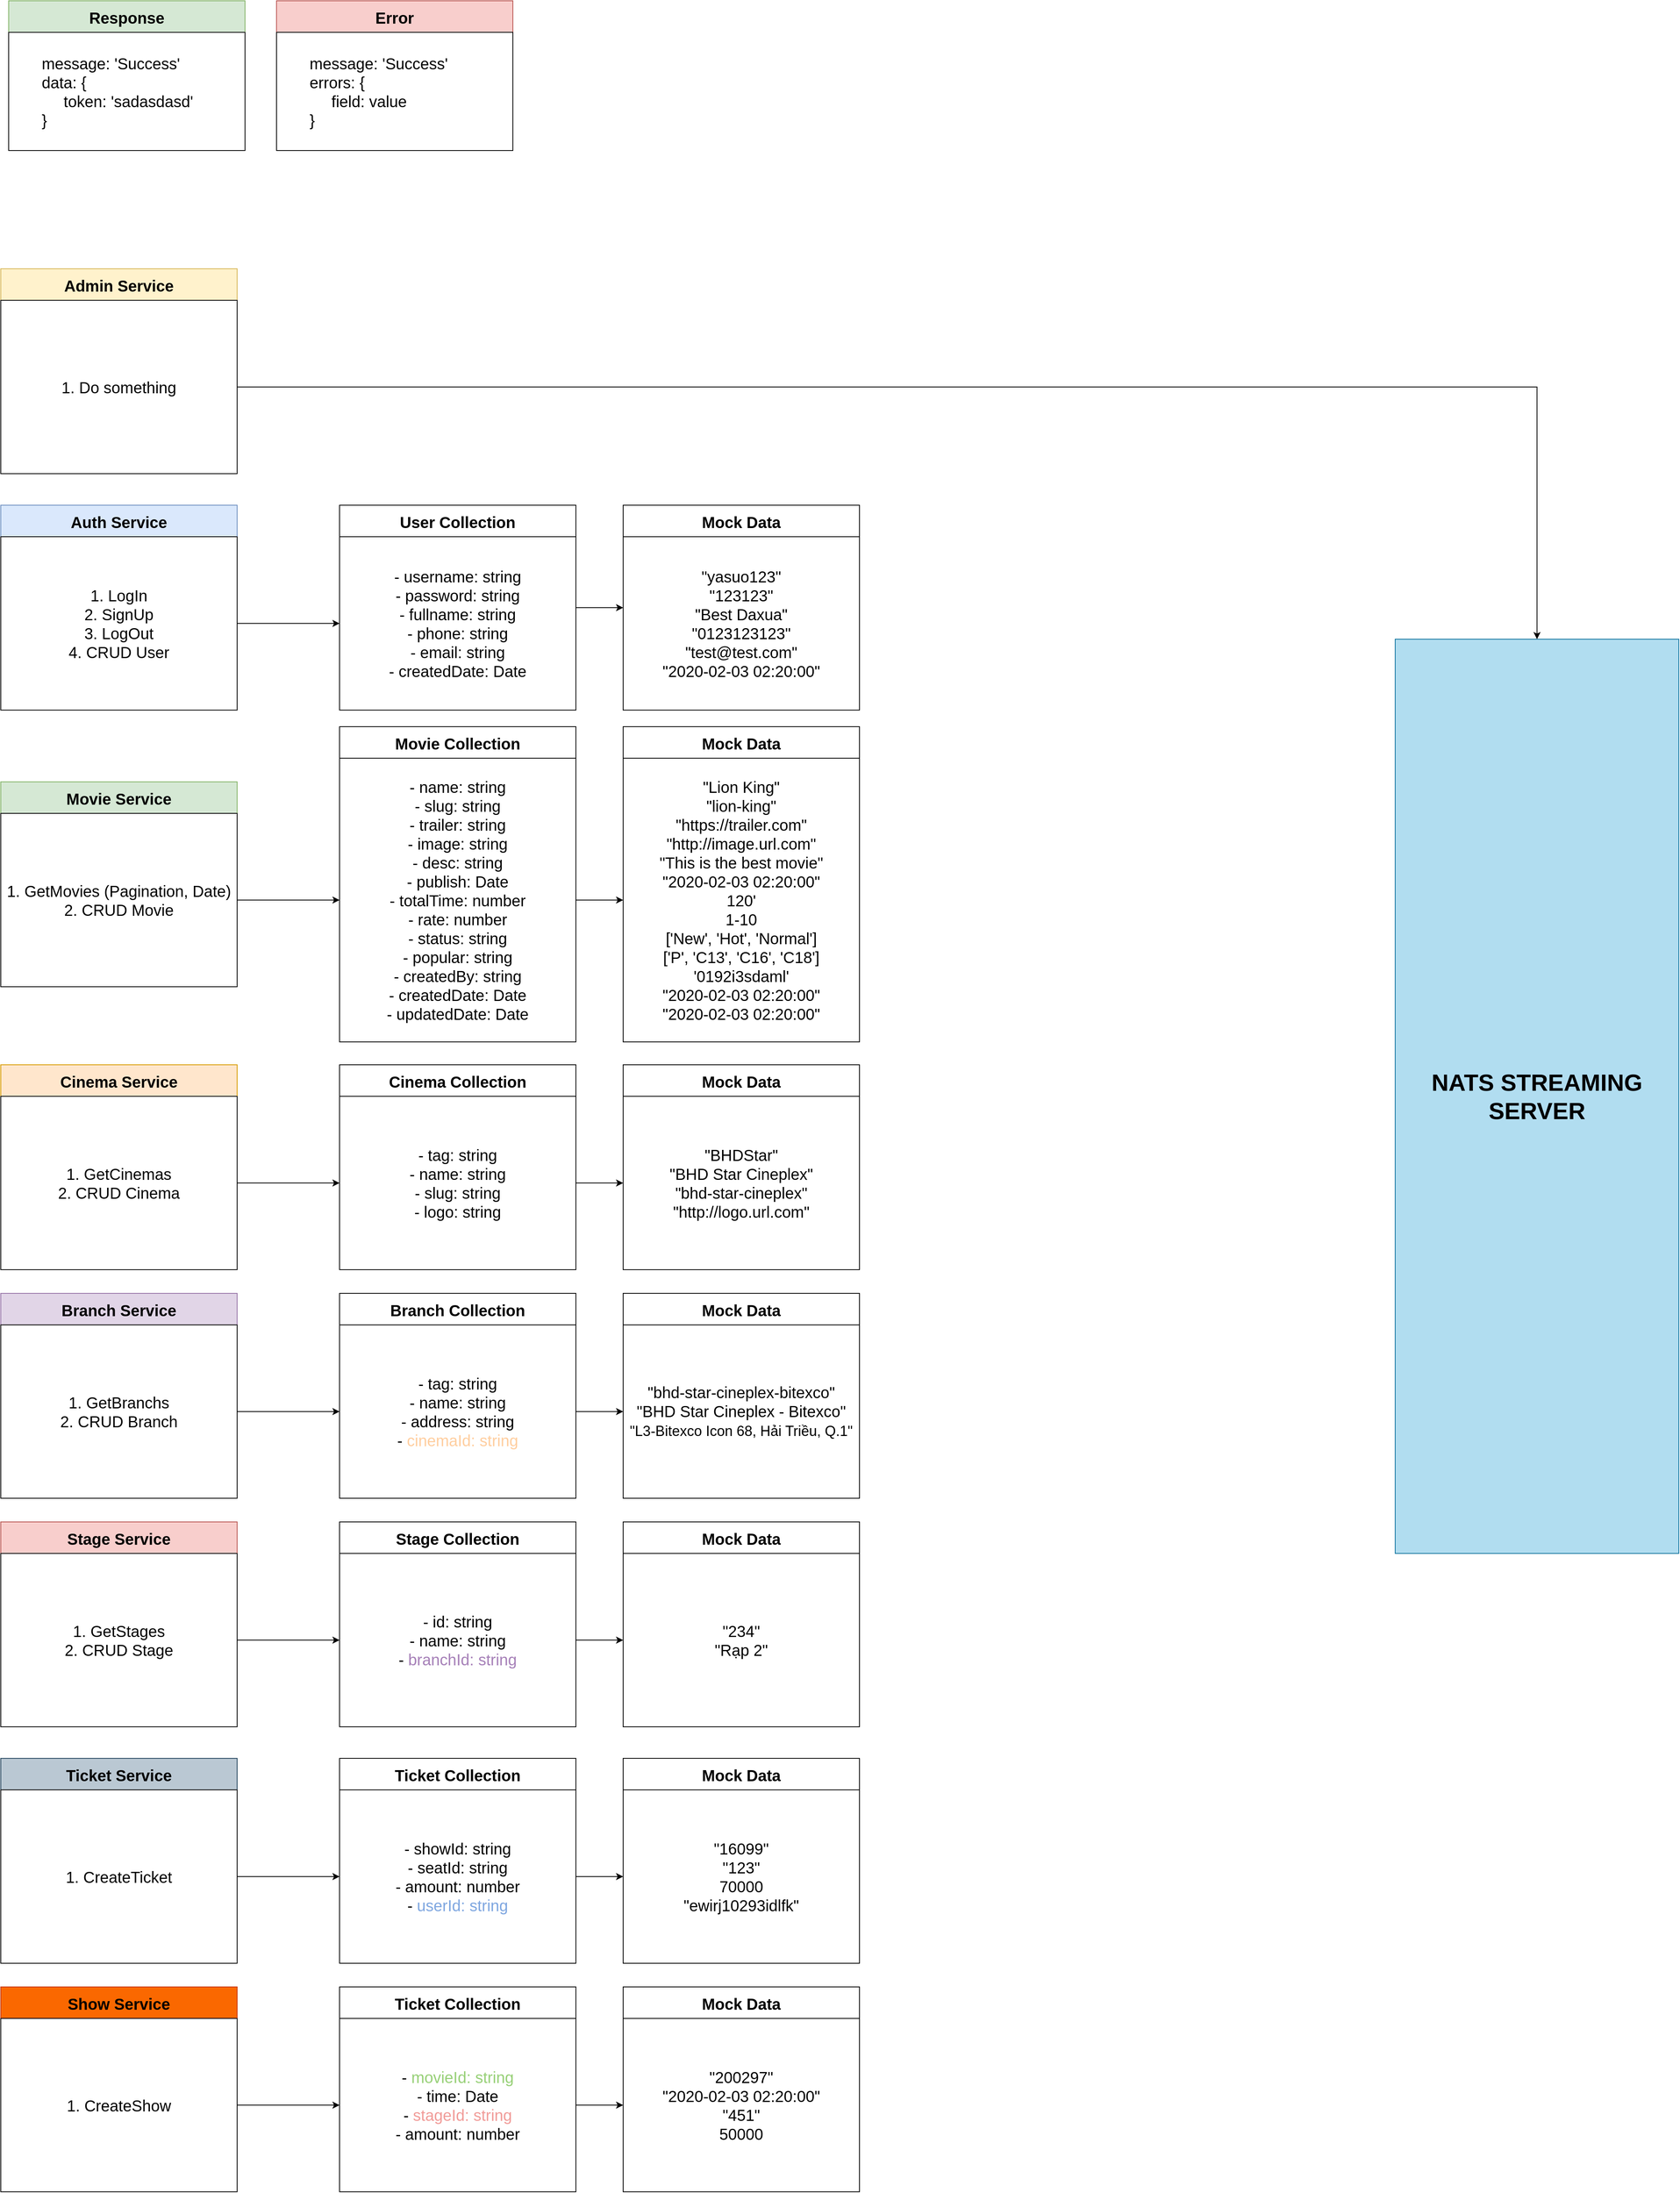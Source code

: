 <mxfile version="14.3.0" type="device"><diagram id="t0BGNBx41O8OzdkvADeU" name="Page-1"><mxGraphModel dx="2946" dy="1649" grid="1" gridSize="10" guides="1" tooltips="1" connect="1" arrows="1" fold="1" page="1" pageScale="1" pageWidth="3300" pageHeight="4681" math="0" shadow="0"><root><mxCell id="0"/><mxCell id="1" parent="0"/><mxCell id="XmQ5HDqkicuQj_5xP3XF-1" value="Auth Service" style="swimlane;fontSize=20;spacing=20;verticalAlign=middle;spacingTop=0;startSize=40;fillColor=#dae8fc;strokeColor=#6c8ebf;" parent="1" vertex="1"><mxGeometry x="110" y="690" width="300" height="260" as="geometry"/></mxCell><mxCell id="XmQ5HDqkicuQj_5xP3XF-2" style="edgeStyle=orthogonalEdgeStyle;rounded=0;orthogonalLoop=1;jettySize=auto;html=1;exitX=1;exitY=0.5;exitDx=0;exitDy=0;entryX=0;entryY=0.5;entryDx=0;entryDy=0;fontSize=20;" parent="1" source="XmQ5HDqkicuQj_5xP3XF-3" target="XmQ5HDqkicuQj_5xP3XF-6" edge="1"><mxGeometry relative="1" as="geometry"/></mxCell><mxCell id="XmQ5HDqkicuQj_5xP3XF-3" value="1. LogIn&lt;br&gt;2. SignUp&lt;br&gt;3. LogOut&lt;br&gt;4. CRUD User" style="whiteSpace=wrap;html=1;fontSize=20;" parent="1" vertex="1"><mxGeometry x="110" y="730" width="300" height="220" as="geometry"/></mxCell><mxCell id="XmQ5HDqkicuQj_5xP3XF-4" style="edgeStyle=orthogonalEdgeStyle;rounded=0;orthogonalLoop=1;jettySize=auto;html=1;entryX=0;entryY=0.5;entryDx=0;entryDy=0;" parent="1" source="XmQ5HDqkicuQj_5xP3XF-5" target="XmQ5HDqkicuQj_5xP3XF-28" edge="1"><mxGeometry relative="1" as="geometry"/></mxCell><mxCell id="XmQ5HDqkicuQj_5xP3XF-5" value="User Collection" style="swimlane;fontSize=20;spacing=20;verticalAlign=middle;spacingTop=0;startSize=40;" parent="1" vertex="1"><mxGeometry x="540" y="690" width="300" height="260" as="geometry"/></mxCell><mxCell id="XmQ5HDqkicuQj_5xP3XF-6" value="- username: string&lt;br&gt;- password: string&lt;br&gt;- fullname: string&lt;br&gt;- phone: string&lt;br&gt;- email: string&lt;br&gt;- createdDate: Date" style="whiteSpace=wrap;html=1;fontSize=20;" parent="1" vertex="1"><mxGeometry x="540" y="730" width="300" height="220" as="geometry"/></mxCell><mxCell id="XmQ5HDqkicuQj_5xP3XF-7" value="Movie Service" style="swimlane;fontSize=20;spacing=20;verticalAlign=middle;spacingTop=0;startSize=40;fillColor=#d5e8d4;strokeColor=#82b366;" parent="1" vertex="1"><mxGeometry x="110" y="1041" width="300" height="260" as="geometry"/></mxCell><mxCell id="XmQ5HDqkicuQj_5xP3XF-8" value="1. GetMovies (Pagination, Date)&lt;br&gt;2. CRUD Movie" style="whiteSpace=wrap;html=1;fontSize=20;" parent="XmQ5HDqkicuQj_5xP3XF-7" vertex="1"><mxGeometry y="40" width="300" height="220" as="geometry"/></mxCell><mxCell id="XmQ5HDqkicuQj_5xP3XF-9" style="edgeStyle=orthogonalEdgeStyle;rounded=0;orthogonalLoop=1;jettySize=auto;html=1;exitX=1;exitY=0.5;exitDx=0;exitDy=0;entryX=0;entryY=0.5;entryDx=0;entryDy=0;fontSize=20;" parent="1" source="XmQ5HDqkicuQj_5xP3XF-8" target="XmQ5HDqkicuQj_5xP3XF-11" edge="1"><mxGeometry relative="1" as="geometry"/></mxCell><mxCell id="XmQ5HDqkicuQj_5xP3XF-10" value="Movie Collection" style="swimlane;fontSize=20;spacing=20;verticalAlign=middle;spacingTop=0;startSize=40;" parent="1" vertex="1"><mxGeometry x="540" y="971" width="300" height="260" as="geometry"/></mxCell><mxCell id="XmQ5HDqkicuQj_5xP3XF-47" style="edgeStyle=orthogonalEdgeStyle;rounded=0;orthogonalLoop=1;jettySize=auto;html=1;exitX=1;exitY=0.5;exitDx=0;exitDy=0;entryX=0;entryY=0.5;entryDx=0;entryDy=0;" parent="1" source="XmQ5HDqkicuQj_5xP3XF-11" target="XmQ5HDqkicuQj_5xP3XF-45" edge="1"><mxGeometry relative="1" as="geometry"/></mxCell><mxCell id="XmQ5HDqkicuQj_5xP3XF-11" value="- name: string&lt;br&gt;- slug: string&lt;br&gt;- trailer: string&lt;br&gt;- image: string&lt;br&gt;- desc: string&lt;br&gt;- publish: Date&lt;br&gt;- totalTime: number&lt;br&gt;- rate: number&lt;br&gt;- status: string&lt;br&gt;- popular: string&lt;br&gt;- createdBy: string&lt;br&gt;- createdDate: Date&lt;br&gt;- updatedDate: Date" style="whiteSpace=wrap;html=1;fontSize=20;" parent="1" vertex="1"><mxGeometry x="540" y="1011" width="300" height="360" as="geometry"/></mxCell><mxCell id="XmQ5HDqkicuQj_5xP3XF-12" value="Cinema Service" style="swimlane;fontSize=20;spacing=20;verticalAlign=middle;spacingTop=0;startSize=40;fillColor=#ffe6cc;strokeColor=#d79b00;" parent="1" vertex="1"><mxGeometry x="110" y="1400" width="300" height="260" as="geometry"/></mxCell><mxCell id="XmQ5HDqkicuQj_5xP3XF-13" style="edgeStyle=orthogonalEdgeStyle;rounded=0;orthogonalLoop=1;jettySize=auto;html=1;exitX=1;exitY=0.5;exitDx=0;exitDy=0;entryX=0;entryY=0.5;entryDx=0;entryDy=0;fontSize=20;" parent="1" source="XmQ5HDqkicuQj_5xP3XF-14" target="XmQ5HDqkicuQj_5xP3XF-16" edge="1"><mxGeometry relative="1" as="geometry"/></mxCell><mxCell id="XmQ5HDqkicuQj_5xP3XF-14" value="1. GetCinemas&lt;br&gt;2. CRUD Cinema" style="whiteSpace=wrap;html=1;fontSize=20;" parent="1" vertex="1"><mxGeometry x="110" y="1440" width="300" height="220" as="geometry"/></mxCell><mxCell id="XmQ5HDqkicuQj_5xP3XF-15" value="Cinema Collection" style="swimlane;fontSize=20;spacing=20;verticalAlign=middle;spacingTop=0;startSize=40;" parent="1" vertex="1"><mxGeometry x="540" y="1400" width="300" height="260" as="geometry"/></mxCell><mxCell id="XmQ5HDqkicuQj_5xP3XF-16" value="- tag: string&lt;br&gt;- name: string&lt;br&gt;- slug: string&lt;br&gt;- logo: string" style="whiteSpace=wrap;html=1;fontSize=20;" parent="XmQ5HDqkicuQj_5xP3XF-15" vertex="1"><mxGeometry y="40" width="300" height="220" as="geometry"/></mxCell><mxCell id="XmQ5HDqkicuQj_5xP3XF-23" value="Branch Service" style="swimlane;fontSize=20;spacing=20;verticalAlign=middle;spacingTop=0;startSize=40;fillColor=#e1d5e7;strokeColor=#9673a6;" parent="1" vertex="1"><mxGeometry x="110" y="1690" width="300" height="260" as="geometry"/></mxCell><mxCell id="XmQ5HDqkicuQj_5xP3XF-24" style="edgeStyle=orthogonalEdgeStyle;rounded=0;orthogonalLoop=1;jettySize=auto;html=1;exitX=1;exitY=0.5;exitDx=0;exitDy=0;entryX=0;entryY=0.5;entryDx=0;entryDy=0;fontSize=20;" parent="1" source="XmQ5HDqkicuQj_5xP3XF-25" target="XmQ5HDqkicuQj_5xP3XF-27" edge="1"><mxGeometry relative="1" as="geometry"/></mxCell><mxCell id="XmQ5HDqkicuQj_5xP3XF-25" value="1. GetBranchs&lt;br&gt;2. CRUD Branch" style="whiteSpace=wrap;html=1;fontSize=20;" parent="1" vertex="1"><mxGeometry x="110" y="1730" width="300" height="220" as="geometry"/></mxCell><mxCell id="XmQ5HDqkicuQj_5xP3XF-26" value="Branch Collection" style="swimlane;fontSize=20;spacing=20;verticalAlign=middle;spacingTop=0;startSize=40;" parent="1" vertex="1"><mxGeometry x="540" y="1690" width="300" height="260" as="geometry"/></mxCell><mxCell id="XmQ5HDqkicuQj_5xP3XF-53" style="edgeStyle=orthogonalEdgeStyle;rounded=0;orthogonalLoop=1;jettySize=auto;html=1;entryX=0;entryY=0.5;entryDx=0;entryDy=0;" parent="1" source="XmQ5HDqkicuQj_5xP3XF-27" target="XmQ5HDqkicuQj_5xP3XF-52" edge="1"><mxGeometry relative="1" as="geometry"/></mxCell><mxCell id="XmQ5HDqkicuQj_5xP3XF-27" value="- tag: string&lt;br&gt;- name: string&lt;br&gt;- address: string&lt;br&gt;- &lt;font color=&quot;#ffce9f&quot;&gt;cinemaId: string&lt;/font&gt;" style="whiteSpace=wrap;html=1;fontSize=20;" parent="1" vertex="1"><mxGeometry x="540" y="1730" width="300" height="220" as="geometry"/></mxCell><mxCell id="XmQ5HDqkicuQj_5xP3XF-28" value="Mock Data" style="swimlane;fontSize=20;spacing=20;verticalAlign=middle;spacingTop=0;startSize=40;" parent="1" vertex="1"><mxGeometry x="900" y="690" width="300" height="260" as="geometry"/></mxCell><mxCell id="XmQ5HDqkicuQj_5xP3XF-29" value="&quot;yasuo123&quot;&lt;br&gt;&quot;123123&quot;&lt;br&gt;&quot;Best Daxua&quot;&lt;br&gt;&quot;0123123123&quot;&lt;br&gt;&quot;test@test.com&quot;&lt;br&gt;&quot;2020-02-03 02:20:00&quot;" style="whiteSpace=wrap;html=1;fontSize=20;" parent="XmQ5HDqkicuQj_5xP3XF-28" vertex="1"><mxGeometry y="40" width="300" height="220" as="geometry"/></mxCell><mxCell id="XmQ5HDqkicuQj_5xP3XF-44" value="Mock Data" style="swimlane;fontSize=20;spacing=20;verticalAlign=middle;spacingTop=0;startSize=40;" parent="1" vertex="1"><mxGeometry x="900" y="971" width="300" height="400" as="geometry"/></mxCell><mxCell id="XmQ5HDqkicuQj_5xP3XF-45" value="&quot;Lion King&quot;&lt;br&gt;&quot;lion-king&quot;&lt;br&gt;&quot;https://trailer.com&quot;&lt;br&gt;&quot;http://image.url.com&quot;&lt;br&gt;&quot;This is the best movie&quot;&lt;br&gt;&quot;2020-02-03 02:20:00&quot;&lt;br&gt;120'&lt;br&gt;1-10&lt;br&gt;['New', 'Hot', 'Normal']&lt;br&gt;['P', 'C13', 'C16', 'C18']&lt;br&gt;'0192i3sdaml'&lt;br&gt;&quot;2020-02-03 02:20:00&quot;&lt;br&gt;&quot;2020-02-03 02:20:00&quot;" style="whiteSpace=wrap;html=1;fontSize=20;" parent="XmQ5HDqkicuQj_5xP3XF-44" vertex="1"><mxGeometry y="40" width="300" height="360" as="geometry"/></mxCell><mxCell id="XmQ5HDqkicuQj_5xP3XF-48" value="Mock Data" style="swimlane;fontSize=20;spacing=20;verticalAlign=middle;spacingTop=0;startSize=40;" parent="1" vertex="1"><mxGeometry x="900" y="1400" width="300" height="260" as="geometry"/></mxCell><mxCell id="XmQ5HDqkicuQj_5xP3XF-49" value="&quot;BHDStar&quot;&lt;br&gt;&quot;BHD Star Cineplex&quot;&lt;br&gt;&quot;bhd-star-cineplex&quot;&lt;br&gt;&quot;http://logo.url.com&quot;" style="whiteSpace=wrap;html=1;fontSize=20;" parent="1" vertex="1"><mxGeometry x="900" y="1440" width="300" height="220" as="geometry"/></mxCell><mxCell id="XmQ5HDqkicuQj_5xP3XF-50" style="edgeStyle=orthogonalEdgeStyle;rounded=0;orthogonalLoop=1;jettySize=auto;html=1;entryX=0;entryY=0.5;entryDx=0;entryDy=0;" parent="1" source="XmQ5HDqkicuQj_5xP3XF-16" target="XmQ5HDqkicuQj_5xP3XF-49" edge="1"><mxGeometry relative="1" as="geometry"/></mxCell><mxCell id="XmQ5HDqkicuQj_5xP3XF-51" value="Mock Data" style="swimlane;fontSize=20;spacing=20;verticalAlign=middle;spacingTop=0;startSize=40;" parent="1" vertex="1"><mxGeometry x="900" y="1690" width="300" height="260" as="geometry"/></mxCell><mxCell id="XmQ5HDqkicuQj_5xP3XF-52" value="&quot;bhd-star-cineplex-bitexco&quot;&lt;br&gt;&quot;BHD Star Cineplex - Bitexco&quot;&lt;br&gt;&lt;font style=&quot;font-size: 18px&quot;&gt;&quot;L3-Bitexco Icon 68, Hải Triều, Q.1&quot;&lt;/font&gt;" style="whiteSpace=wrap;html=1;fontSize=20;" parent="1" vertex="1"><mxGeometry x="900" y="1730" width="300" height="220" as="geometry"/></mxCell><mxCell id="XmQ5HDqkicuQj_5xP3XF-54" value="Stage Service" style="swimlane;fontSize=20;spacing=20;verticalAlign=middle;spacingTop=0;startSize=40;fillColor=#f8cecc;strokeColor=#b85450;" parent="1" vertex="1"><mxGeometry x="110" y="1980" width="300" height="260" as="geometry"/></mxCell><mxCell id="XmQ5HDqkicuQj_5xP3XF-55" style="edgeStyle=orthogonalEdgeStyle;rounded=0;orthogonalLoop=1;jettySize=auto;html=1;exitX=1;exitY=0.5;exitDx=0;exitDy=0;entryX=0;entryY=0.5;entryDx=0;entryDy=0;fontSize=20;" parent="1" source="XmQ5HDqkicuQj_5xP3XF-56" target="XmQ5HDqkicuQj_5xP3XF-59" edge="1"><mxGeometry relative="1" as="geometry"/></mxCell><mxCell id="XmQ5HDqkicuQj_5xP3XF-56" value="1. GetStages&lt;br&gt;2. CRUD Stage" style="whiteSpace=wrap;html=1;fontSize=20;" parent="1" vertex="1"><mxGeometry x="110" y="2020" width="300" height="220" as="geometry"/></mxCell><mxCell id="XmQ5HDqkicuQj_5xP3XF-57" value="Stage Collection" style="swimlane;fontSize=20;spacing=20;verticalAlign=middle;spacingTop=0;startSize=40;" parent="1" vertex="1"><mxGeometry x="540" y="1980" width="300" height="260" as="geometry"/></mxCell><mxCell id="XmQ5HDqkicuQj_5xP3XF-58" style="edgeStyle=orthogonalEdgeStyle;rounded=0;orthogonalLoop=1;jettySize=auto;html=1;entryX=0;entryY=0.5;entryDx=0;entryDy=0;" parent="1" source="XmQ5HDqkicuQj_5xP3XF-59" target="XmQ5HDqkicuQj_5xP3XF-61" edge="1"><mxGeometry relative="1" as="geometry"/></mxCell><mxCell id="XmQ5HDqkicuQj_5xP3XF-59" value="- id: string&lt;br&gt;- name: string&lt;br&gt;- &lt;font color=&quot;#a680b8&quot;&gt;branchId: string&lt;/font&gt;" style="whiteSpace=wrap;html=1;fontSize=20;" parent="1" vertex="1"><mxGeometry x="540" y="2020" width="300" height="220" as="geometry"/></mxCell><mxCell id="XmQ5HDqkicuQj_5xP3XF-60" value="Mock Data" style="swimlane;fontSize=20;spacing=20;verticalAlign=middle;spacingTop=0;startSize=40;" parent="1" vertex="1"><mxGeometry x="900" y="1980" width="300" height="260" as="geometry"/></mxCell><mxCell id="XmQ5HDqkicuQj_5xP3XF-61" value="&quot;234&quot;&lt;br&gt;&quot;Rạp 2&quot;" style="whiteSpace=wrap;html=1;fontSize=20;" parent="1" vertex="1"><mxGeometry x="900" y="2020" width="300" height="220" as="geometry"/></mxCell><mxCell id="XmQ5HDqkicuQj_5xP3XF-62" value="&lt;font style=&quot;font-size: 30px&quot;&gt;NATS STREAMING SERVER&lt;/font&gt;" style="whiteSpace=wrap;html=1;fillColor=#b1ddf0;strokeColor=#10739e;fontStyle=1" parent="1" vertex="1"><mxGeometry x="1880" y="860" width="360" height="1160" as="geometry"/></mxCell><mxCell id="XmQ5HDqkicuQj_5xP3XF-63" value="Ticket Service" style="swimlane;fontSize=20;spacing=20;verticalAlign=middle;spacingTop=0;startSize=40;fillColor=#bac8d3;strokeColor=#23445d;" parent="1" vertex="1"><mxGeometry x="110" y="2280" width="300" height="260" as="geometry"/></mxCell><mxCell id="XmQ5HDqkicuQj_5xP3XF-64" style="edgeStyle=orthogonalEdgeStyle;rounded=0;orthogonalLoop=1;jettySize=auto;html=1;exitX=1;exitY=0.5;exitDx=0;exitDy=0;entryX=0;entryY=0.5;entryDx=0;entryDy=0;fontSize=20;" parent="1" source="XmQ5HDqkicuQj_5xP3XF-65" target="XmQ5HDqkicuQj_5xP3XF-68" edge="1"><mxGeometry relative="1" as="geometry"/></mxCell><mxCell id="XmQ5HDqkicuQj_5xP3XF-65" value="1. CreateTicket" style="whiteSpace=wrap;html=1;fontSize=20;" parent="1" vertex="1"><mxGeometry x="110" y="2320" width="300" height="220" as="geometry"/></mxCell><mxCell id="XmQ5HDqkicuQj_5xP3XF-66" value="Ticket Collection" style="swimlane;fontSize=20;spacing=20;verticalAlign=middle;spacingTop=0;startSize=40;" parent="1" vertex="1"><mxGeometry x="540" y="2280" width="300" height="260" as="geometry"/></mxCell><mxCell id="XmQ5HDqkicuQj_5xP3XF-67" style="edgeStyle=orthogonalEdgeStyle;rounded=0;orthogonalLoop=1;jettySize=auto;html=1;entryX=0;entryY=0.5;entryDx=0;entryDy=0;" parent="1" source="XmQ5HDqkicuQj_5xP3XF-68" target="XmQ5HDqkicuQj_5xP3XF-70" edge="1"><mxGeometry relative="1" as="geometry"/></mxCell><mxCell id="XmQ5HDqkicuQj_5xP3XF-68" value="- showId: string&lt;br&gt;- seatId: string&lt;br&gt;- amount: number&lt;br&gt;- &lt;font color=&quot;#7ea6e0&quot;&gt;userId: string&lt;/font&gt;" style="whiteSpace=wrap;html=1;fontSize=20;" parent="1" vertex="1"><mxGeometry x="540" y="2320" width="300" height="220" as="geometry"/></mxCell><mxCell id="XmQ5HDqkicuQj_5xP3XF-69" value="Mock Data" style="swimlane;fontSize=20;spacing=20;verticalAlign=middle;spacingTop=0;startSize=40;" parent="1" vertex="1"><mxGeometry x="900" y="2280" width="300" height="260" as="geometry"/></mxCell><mxCell id="XmQ5HDqkicuQj_5xP3XF-70" value="&quot;16099&quot;&lt;br&gt;&quot;123&quot;&lt;br&gt;70000&lt;br&gt;&quot;ewirj10293idlfk&quot;" style="whiteSpace=wrap;html=1;fontSize=20;" parent="1" vertex="1"><mxGeometry x="900" y="2320" width="300" height="220" as="geometry"/></mxCell><mxCell id="XmQ5HDqkicuQj_5xP3XF-71" value="Show Service" style="swimlane;fontSize=20;spacing=20;verticalAlign=middle;spacingTop=0;startSize=40;fillColor=#fa6800;strokeColor=#C73500;" parent="1" vertex="1"><mxGeometry x="110" y="2570" width="300" height="260" as="geometry"/></mxCell><mxCell id="XmQ5HDqkicuQj_5xP3XF-72" style="edgeStyle=orthogonalEdgeStyle;rounded=0;orthogonalLoop=1;jettySize=auto;html=1;exitX=1;exitY=0.5;exitDx=0;exitDy=0;entryX=0;entryY=0.5;entryDx=0;entryDy=0;fontSize=20;" parent="1" source="XmQ5HDqkicuQj_5xP3XF-73" target="XmQ5HDqkicuQj_5xP3XF-76" edge="1"><mxGeometry relative="1" as="geometry"/></mxCell><mxCell id="XmQ5HDqkicuQj_5xP3XF-73" value="1. CreateShow" style="whiteSpace=wrap;html=1;fontSize=20;" parent="1" vertex="1"><mxGeometry x="110" y="2610" width="300" height="220" as="geometry"/></mxCell><mxCell id="XmQ5HDqkicuQj_5xP3XF-74" value="Ticket Collection" style="swimlane;fontSize=20;spacing=20;verticalAlign=middle;spacingTop=0;startSize=40;" parent="1" vertex="1"><mxGeometry x="540" y="2570" width="300" height="260" as="geometry"/></mxCell><mxCell id="XmQ5HDqkicuQj_5xP3XF-75" style="edgeStyle=orthogonalEdgeStyle;rounded=0;orthogonalLoop=1;jettySize=auto;html=1;entryX=0;entryY=0.5;entryDx=0;entryDy=0;" parent="1" source="XmQ5HDqkicuQj_5xP3XF-76" target="XmQ5HDqkicuQj_5xP3XF-78" edge="1"><mxGeometry relative="1" as="geometry"/></mxCell><mxCell id="XmQ5HDqkicuQj_5xP3XF-76" value="- &lt;font color=&quot;#97d077&quot;&gt;movieId: string&lt;/font&gt;&lt;br&gt;- time: Date&lt;br&gt;- &lt;font color=&quot;#f19c99&quot;&gt;stageId: string&lt;/font&gt;&lt;br&gt;- amount: number" style="whiteSpace=wrap;html=1;fontSize=20;" parent="1" vertex="1"><mxGeometry x="540" y="2610" width="300" height="220" as="geometry"/></mxCell><mxCell id="XmQ5HDqkicuQj_5xP3XF-77" value="Mock Data" style="swimlane;fontSize=20;spacing=20;verticalAlign=middle;spacingTop=0;startSize=40;" parent="1" vertex="1"><mxGeometry x="900" y="2570" width="300" height="260" as="geometry"/></mxCell><mxCell id="XmQ5HDqkicuQj_5xP3XF-78" value="&quot;200297&quot;&lt;br&gt;&quot;2020-02-03 02:20:00&quot;&lt;br&gt;&quot;451&quot;&lt;br&gt;50000" style="whiteSpace=wrap;html=1;fontSize=20;" parent="1" vertex="1"><mxGeometry x="900" y="2610" width="300" height="220" as="geometry"/></mxCell><mxCell id="fDDyQ9T4w-JqpZmk17zA-12" value="Response" style="swimlane;fontSize=20;spacing=20;verticalAlign=middle;spacingTop=0;startSize=40;fillColor=#d5e8d4;strokeColor=#82b366;" parent="1" vertex="1"><mxGeometry x="120" y="50" width="300" height="190" as="geometry"/></mxCell><mxCell id="fDDyQ9T4w-JqpZmk17zA-13" value="&lt;blockquote style=&quot;margin: 0 0 0 40px ; border: none ; padding: 0px&quot;&gt;message: 'Success'&lt;br&gt;data: {&lt;br&gt;&amp;nbsp; &amp;nbsp; &amp;nbsp;token: 'sadasdasd'&lt;br&gt;}&lt;/blockquote&gt;" style="whiteSpace=wrap;html=1;fontSize=20;align=left;" parent="1" vertex="1"><mxGeometry x="120" y="90" width="300" height="150" as="geometry"/></mxCell><mxCell id="fDDyQ9T4w-JqpZmk17zA-14" value="Error" style="swimlane;fontSize=20;spacing=20;verticalAlign=middle;spacingTop=0;startSize=40;fillColor=#f8cecc;strokeColor=#b85450;" parent="1" vertex="1"><mxGeometry x="460" y="50" width="300" height="190" as="geometry"/></mxCell><mxCell id="fDDyQ9T4w-JqpZmk17zA-15" value="&lt;blockquote style=&quot;margin: 0 0 0 40px ; border: none ; padding: 0px&quot;&gt;message: 'Success'&lt;br&gt;errors: {&lt;br&gt;&amp;nbsp; &amp;nbsp; &amp;nbsp;field: value&lt;br&gt;}&lt;/blockquote&gt;" style="whiteSpace=wrap;html=1;fontSize=20;align=left;" parent="1" vertex="1"><mxGeometry x="460" y="90" width="300" height="150" as="geometry"/></mxCell><mxCell id="CiqrdX5WRIpvh57LWrwI-1" value="Admin Service" style="swimlane;fontSize=20;spacing=20;verticalAlign=middle;spacingTop=0;startSize=40;fillColor=#fff2cc;strokeColor=#d6b656;" vertex="1" parent="1"><mxGeometry x="110" y="390" width="300" height="260" as="geometry"/></mxCell><mxCell id="CiqrdX5WRIpvh57LWrwI-3" style="edgeStyle=orthogonalEdgeStyle;rounded=0;orthogonalLoop=1;jettySize=auto;html=1;exitX=1;exitY=0.5;exitDx=0;exitDy=0;entryX=0.5;entryY=0;entryDx=0;entryDy=0;" edge="1" parent="1" source="CiqrdX5WRIpvh57LWrwI-2" target="XmQ5HDqkicuQj_5xP3XF-62"><mxGeometry relative="1" as="geometry"/></mxCell><mxCell id="CiqrdX5WRIpvh57LWrwI-2" value="1. Do something" style="whiteSpace=wrap;html=1;fontSize=20;" vertex="1" parent="1"><mxGeometry x="110" y="430" width="300" height="220" as="geometry"/></mxCell></root></mxGraphModel></diagram></mxfile>